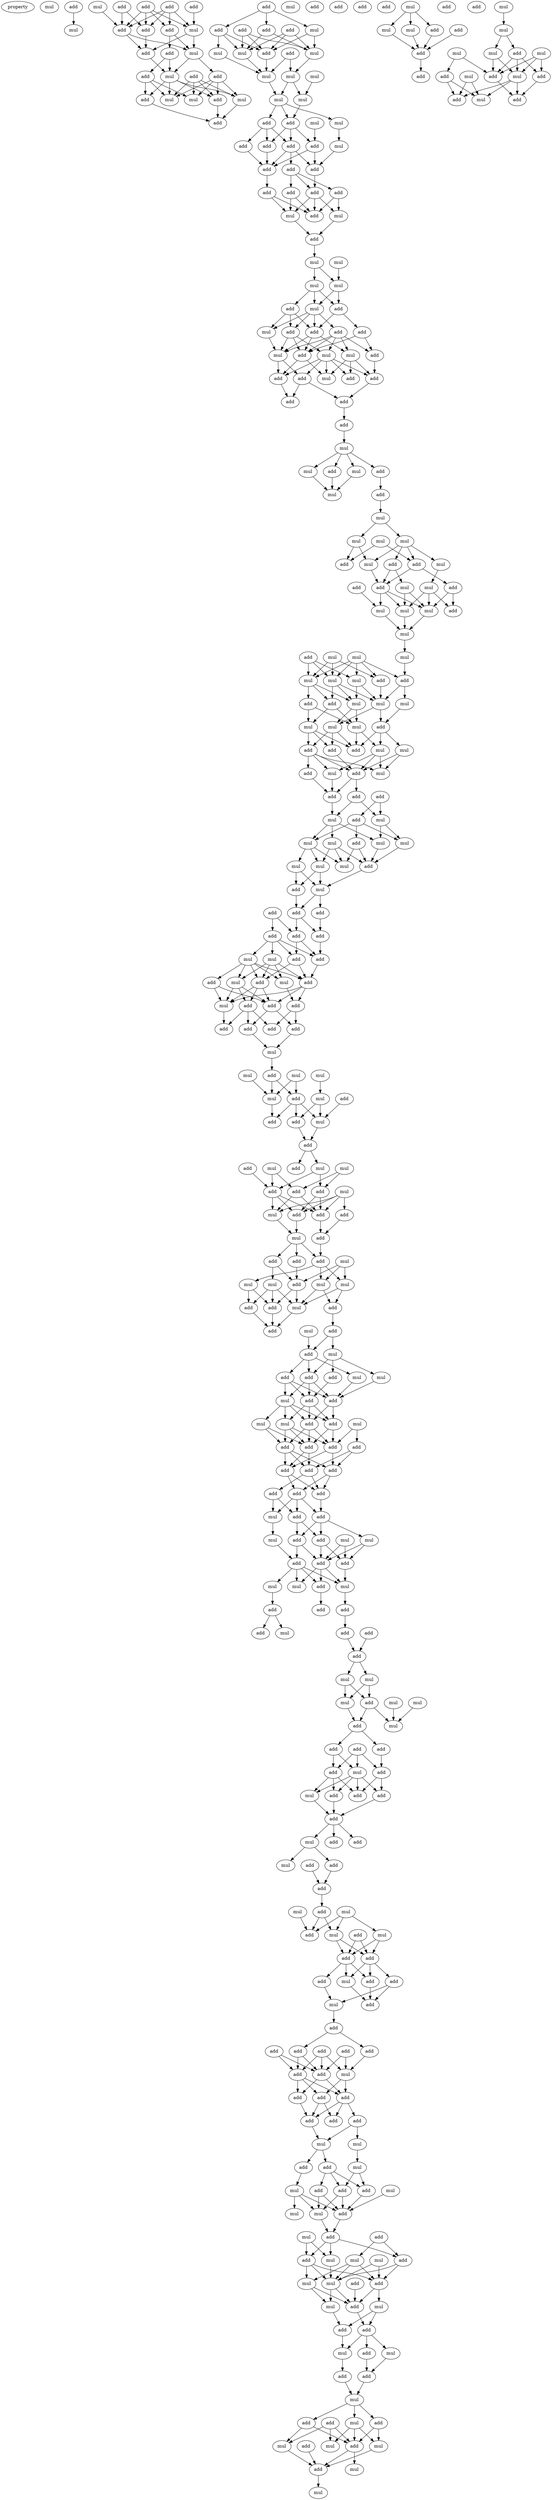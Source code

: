 digraph {
    node [fontcolor=black]
    property [mul=2,lf=1.5]
    0 [ label = mul ];
    1 [ label = add ];
    2 [ label = mul ];
    3 [ label = add ];
    4 [ label = add ];
    5 [ label = add ];
    6 [ label = mul ];
    7 [ label = add ];
    8 [ label = add ];
    9 [ label = add ];
    10 [ label = mul ];
    11 [ label = add ];
    12 [ label = mul ];
    13 [ label = add ];
    14 [ label = add ];
    15 [ label = add ];
    16 [ label = add ];
    17 [ label = mul ];
    18 [ label = add ];
    19 [ label = mul ];
    20 [ label = mul ];
    21 [ label = add ];
    22 [ label = add ];
    23 [ label = mul ];
    24 [ label = add ];
    25 [ label = add ];
    26 [ label = add ];
    27 [ label = add ];
    28 [ label = mul ];
    29 [ label = add ];
    30 [ label = add ];
    31 [ label = mul ];
    32 [ label = add ];
    33 [ label = add ];
    34 [ label = mul ];
    35 [ label = mul ];
    36 [ label = mul ];
    37 [ label = mul ];
    38 [ label = mul ];
    39 [ label = mul ];
    40 [ label = mul ];
    41 [ label = add ];
    42 [ label = mul ];
    43 [ label = add ];
    44 [ label = mul ];
    45 [ label = add ];
    46 [ label = add ];
    47 [ label = add ];
    48 [ label = add ];
    49 [ label = mul ];
    50 [ label = add ];
    51 [ label = add ];
    52 [ label = add ];
    53 [ label = add ];
    54 [ label = add ];
    55 [ label = add ];
    56 [ label = add ];
    57 [ label = mul ];
    58 [ label = mul ];
    59 [ label = mul ];
    60 [ label = add ];
    61 [ label = add ];
    62 [ label = mul ];
    63 [ label = mul ];
    64 [ label = mul ];
    65 [ label = mul ];
    66 [ label = add ];
    67 [ label = add ];
    68 [ label = mul ];
    69 [ label = add ];
    70 [ label = add ];
    71 [ label = mul ];
    72 [ label = add ];
    73 [ label = add ];
    74 [ label = mul ];
    75 [ label = mul ];
    76 [ label = mul ];
    77 [ label = add ];
    78 [ label = add ];
    79 [ label = add ];
    80 [ label = add ];
    81 [ label = add ];
    82 [ label = add ];
    83 [ label = mul ];
    84 [ label = add ];
    85 [ label = add ];
    86 [ label = add ];
    87 [ label = mul ];
    88 [ label = mul ];
    89 [ label = add ];
    90 [ label = mul ];
    91 [ label = add ];
    92 [ label = add ];
    93 [ label = mul ];
    94 [ label = mul ];
    95 [ label = mul ];
    96 [ label = mul ];
    97 [ label = mul ];
    98 [ label = add ];
    99 [ label = add ];
    100 [ label = mul ];
    101 [ label = mul ];
    102 [ label = add ];
    103 [ label = add ];
    104 [ label = add ];
    105 [ label = add ];
    106 [ label = mul ];
    107 [ label = mul ];
    108 [ label = mul ];
    109 [ label = mul ];
    110 [ label = add ];
    111 [ label = mul ];
    112 [ label = mul ];
    113 [ label = mul ];
    114 [ label = mul ];
    115 [ label = add ];
    116 [ label = mul ];
    117 [ label = mul ];
    118 [ label = add ];
    119 [ label = mul ];
    120 [ label = add ];
    121 [ label = mul ];
    122 [ label = mul ];
    123 [ label = mul ];
    124 [ label = add ];
    125 [ label = mul ];
    126 [ label = add ];
    127 [ label = mul ];
    128 [ label = mul ];
    129 [ label = mul ];
    130 [ label = add ];
    131 [ label = mul ];
    132 [ label = mul ];
    133 [ label = add ];
    134 [ label = add ];
    135 [ label = add ];
    136 [ label = mul ];
    137 [ label = mul ];
    138 [ label = add ];
    139 [ label = add ];
    140 [ label = add ];
    141 [ label = add ];
    142 [ label = add ];
    143 [ label = mul ];
    144 [ label = mul ];
    145 [ label = add ];
    146 [ label = mul ];
    147 [ label = mul ];
    148 [ label = add ];
    149 [ label = mul ];
    150 [ label = mul ];
    151 [ label = mul ];
    152 [ label = mul ];
    153 [ label = add ];
    154 [ label = mul ];
    155 [ label = mul ];
    156 [ label = add ];
    157 [ label = add ];
    158 [ label = add ];
    159 [ label = add ];
    160 [ label = add ];
    161 [ label = add ];
    162 [ label = add ];
    163 [ label = add ];
    164 [ label = mul ];
    165 [ label = mul ];
    166 [ label = add ];
    167 [ label = mul ];
    168 [ label = add ];
    169 [ label = mul ];
    170 [ label = add ];
    171 [ label = add ];
    172 [ label = mul ];
    173 [ label = add ];
    174 [ label = add ];
    175 [ label = add ];
    176 [ label = add ];
    177 [ label = add ];
    178 [ label = add ];
    179 [ label = add ];
    180 [ label = mul ];
    181 [ label = mul ];
    182 [ label = mul ];
    183 [ label = add ];
    184 [ label = mul ];
    185 [ label = mul ];
    186 [ label = add ];
    187 [ label = add ];
    188 [ label = mul ];
    189 [ label = add ];
    190 [ label = add ];
    191 [ label = mul ];
    192 [ label = add ];
    193 [ label = add ];
    194 [ label = mul ];
    195 [ label = mul ];
    196 [ label = mul ];
    197 [ label = add ];
    198 [ label = add ];
    199 [ label = add ];
    200 [ label = add ];
    201 [ label = mul ];
    202 [ label = add ];
    203 [ label = mul ];
    204 [ label = add ];
    205 [ label = add ];
    206 [ label = mul ];
    207 [ label = add ];
    208 [ label = add ];
    209 [ label = add ];
    210 [ label = mul ];
    211 [ label = add ];
    212 [ label = mul ];
    213 [ label = add ];
    214 [ label = mul ];
    215 [ label = mul ];
    216 [ label = mul ];
    217 [ label = add ];
    218 [ label = add ];
    219 [ label = add ];
    220 [ label = mul ];
    221 [ label = mul ];
    222 [ label = add ];
    223 [ label = add ];
    224 [ label = mul ];
    225 [ label = add ];
    226 [ label = add ];
    227 [ label = add ];
    228 [ label = add ];
    229 [ label = mul ];
    230 [ label = mul ];
    231 [ label = add ];
    232 [ label = add ];
    233 [ label = mul ];
    234 [ label = add ];
    235 [ label = mul ];
    236 [ label = mul ];
    237 [ label = add ];
    238 [ label = add ];
    239 [ label = mul ];
    240 [ label = add ];
    241 [ label = add ];
    242 [ label = add ];
    243 [ label = add ];
    244 [ label = add ];
    245 [ label = add ];
    246 [ label = add ];
    247 [ label = add ];
    248 [ label = add ];
    249 [ label = add ];
    250 [ label = mul ];
    251 [ label = add ];
    252 [ label = add ];
    253 [ label = mul ];
    254 [ label = add ];
    255 [ label = mul ];
    256 [ label = add ];
    257 [ label = mul ];
    258 [ label = add ];
    259 [ label = add ];
    260 [ label = add ];
    261 [ label = mul ];
    262 [ label = mul ];
    263 [ label = add ];
    264 [ label = mul ];
    265 [ label = add ];
    266 [ label = add ];
    267 [ label = add ];
    268 [ label = add ];
    269 [ label = add ];
    270 [ label = mul ];
    271 [ label = add ];
    272 [ label = add ];
    273 [ label = mul ];
    274 [ label = mul ];
    275 [ label = mul ];
    276 [ label = add ];
    277 [ label = mul ];
    278 [ label = mul ];
    279 [ label = add ];
    280 [ label = mul ];
    281 [ label = add ];
    282 [ label = add ];
    283 [ label = add ];
    284 [ label = mul ];
    285 [ label = add ];
    286 [ label = add ];
    287 [ label = mul ];
    288 [ label = add ];
    289 [ label = add ];
    290 [ label = add ];
    291 [ label = add ];
    292 [ label = mul ];
    293 [ label = add ];
    294 [ label = add ];
    295 [ label = add ];
    296 [ label = add ];
    297 [ label = mul ];
    298 [ label = add ];
    299 [ label = add ];
    300 [ label = mul ];
    301 [ label = mul ];
    302 [ label = mul ];
    303 [ label = add ];
    304 [ label = mul ];
    305 [ label = add ];
    306 [ label = add ];
    307 [ label = add ];
    308 [ label = add ];
    309 [ label = add ];
    310 [ label = mul ];
    311 [ label = add ];
    312 [ label = mul ];
    313 [ label = add ];
    314 [ label = add ];
    315 [ label = add ];
    316 [ label = add ];
    317 [ label = add ];
    318 [ label = add ];
    319 [ label = add ];
    320 [ label = add ];
    321 [ label = add ];
    322 [ label = mul ];
    323 [ label = add ];
    324 [ label = add ];
    325 [ label = add ];
    326 [ label = add ];
    327 [ label = add ];
    328 [ label = add ];
    329 [ label = mul ];
    330 [ label = mul ];
    331 [ label = mul ];
    332 [ label = add ];
    333 [ label = add ];
    334 [ label = add ];
    335 [ label = add ];
    336 [ label = mul ];
    337 [ label = mul ];
    338 [ label = add ];
    339 [ label = add ];
    340 [ label = mul ];
    341 [ label = mul ];
    342 [ label = mul ];
    343 [ label = add ];
    344 [ label = add ];
    345 [ label = add ];
    346 [ label = add ];
    347 [ label = mul ];
    348 [ label = mul ];
    349 [ label = mul ];
    350 [ label = add ];
    351 [ label = add ];
    352 [ label = mul ];
    353 [ label = mul ];
    354 [ label = mul ];
    355 [ label = add ];
    356 [ label = mul ];
    357 [ label = add ];
    358 [ label = add ];
    359 [ label = add ];
    360 [ label = mul ];
    361 [ label = add ];
    362 [ label = mul ];
    363 [ label = add ];
    364 [ label = add ];
    365 [ label = add ];
    366 [ label = mul ];
    367 [ label = mul ];
    368 [ label = add ];
    369 [ label = add ];
    370 [ label = add ];
    371 [ label = add ];
    372 [ label = mul ];
    373 [ label = add ];
    374 [ label = mul ];
    375 [ label = add ];
    376 [ label = mul ];
    377 [ label = mul ];
    378 [ label = add ];
    379 [ label = mul ];
    380 [ label = mul ];
    381 [ label = add ];
    382 [ label = mul ];
    383 [ label = mul ];
    384 [ label = add ];
    385 [ label = add ];
    386 [ label = add ];
    387 [ label = add ];
    388 [ label = add ];
    389 [ label = mul ];
    390 [ label = mul ];
    391 [ label = mul ];
    392 [ label = mul ];
    393 [ label = add ];
    394 [ label = mul ];
    395 [ label = mul ];
    396 [ label = mul ];
    397 [ label = add ];
    398 [ label = add ];
    399 [ label = add ];
    400 [ label = mul ];
    401 [ label = add ];
    402 [ label = add ];
    1 -> 2 [ name = 0 ];
    3 -> 8 [ name = 1 ];
    3 -> 9 [ name = 2 ];
    3 -> 10 [ name = 3 ];
    3 -> 11 [ name = 4 ];
    4 -> 10 [ name = 5 ];
    5 -> 8 [ name = 6 ];
    5 -> 9 [ name = 7 ];
    5 -> 10 [ name = 8 ];
    5 -> 11 [ name = 9 ];
    6 -> 9 [ name = 10 ];
    7 -> 9 [ name = 11 ];
    7 -> 11 [ name = 12 ];
    8 -> 12 [ name = 13 ];
    8 -> 13 [ name = 14 ];
    9 -> 12 [ name = 15 ];
    9 -> 14 [ name = 16 ];
    10 -> 12 [ name = 17 ];
    10 -> 14 [ name = 18 ];
    11 -> 14 [ name = 19 ];
    12 -> 16 [ name = 20 ];
    12 -> 17 [ name = 21 ];
    13 -> 15 [ name = 22 ];
    13 -> 17 [ name = 23 ];
    14 -> 17 [ name = 24 ];
    15 -> 19 [ name = 25 ];
    15 -> 22 [ name = 26 ];
    15 -> 23 [ name = 27 ];
    16 -> 19 [ name = 28 ];
    16 -> 20 [ name = 29 ];
    16 -> 21 [ name = 30 ];
    16 -> 23 [ name = 31 ];
    17 -> 19 [ name = 32 ];
    17 -> 20 [ name = 33 ];
    17 -> 21 [ name = 34 ];
    17 -> 22 [ name = 35 ];
    18 -> 19 [ name = 36 ];
    18 -> 20 [ name = 37 ];
    18 -> 21 [ name = 38 ];
    18 -> 23 [ name = 39 ];
    20 -> 24 [ name = 40 ];
    21 -> 24 [ name = 41 ];
    22 -> 24 [ name = 42 ];
    25 -> 28 [ name = 43 ];
    25 -> 29 [ name = 44 ];
    25 -> 30 [ name = 45 ];
    26 -> 31 [ name = 46 ];
    26 -> 32 [ name = 47 ];
    26 -> 34 [ name = 48 ];
    27 -> 31 [ name = 49 ];
    27 -> 32 [ name = 50 ];
    27 -> 34 [ name = 51 ];
    28 -> 31 [ name = 52 ];
    28 -> 32 [ name = 53 ];
    29 -> 31 [ name = 54 ];
    29 -> 34 [ name = 55 ];
    30 -> 32 [ name = 56 ];
    30 -> 34 [ name = 57 ];
    30 -> 35 [ name = 58 ];
    31 -> 36 [ name = 59 ];
    32 -> 37 [ name = 60 ];
    33 -> 36 [ name = 61 ];
    33 -> 37 [ name = 62 ];
    34 -> 37 [ name = 63 ];
    35 -> 37 [ name = 64 ];
    36 -> 39 [ name = 65 ];
    36 -> 40 [ name = 66 ];
    37 -> 39 [ name = 67 ];
    38 -> 40 [ name = 68 ];
    39 -> 41 [ name = 69 ];
    39 -> 43 [ name = 70 ];
    39 -> 44 [ name = 71 ];
    40 -> 43 [ name = 72 ];
    41 -> 45 [ name = 73 ];
    41 -> 46 [ name = 74 ];
    41 -> 47 [ name = 75 ];
    42 -> 48 [ name = 76 ];
    43 -> 46 [ name = 77 ];
    43 -> 47 [ name = 78 ];
    43 -> 48 [ name = 79 ];
    44 -> 49 [ name = 80 ];
    45 -> 52 [ name = 81 ];
    46 -> 50 [ name = 82 ];
    46 -> 51 [ name = 83 ];
    46 -> 52 [ name = 84 ];
    47 -> 52 [ name = 85 ];
    48 -> 50 [ name = 86 ];
    48 -> 52 [ name = 87 ];
    49 -> 50 [ name = 88 ];
    50 -> 53 [ name = 89 ];
    51 -> 53 [ name = 90 ];
    51 -> 54 [ name = 91 ];
    51 -> 56 [ name = 92 ];
    52 -> 55 [ name = 93 ];
    53 -> 57 [ name = 94 ];
    53 -> 59 [ name = 95 ];
    53 -> 60 [ name = 96 ];
    54 -> 59 [ name = 97 ];
    54 -> 60 [ name = 98 ];
    55 -> 59 [ name = 99 ];
    55 -> 60 [ name = 100 ];
    56 -> 57 [ name = 101 ];
    56 -> 60 [ name = 102 ];
    57 -> 61 [ name = 103 ];
    59 -> 61 [ name = 104 ];
    61 -> 62 [ name = 105 ];
    62 -> 64 [ name = 106 ];
    62 -> 65 [ name = 107 ];
    63 -> 65 [ name = 108 ];
    64 -> 66 [ name = 109 ];
    64 -> 67 [ name = 110 ];
    64 -> 68 [ name = 111 ];
    65 -> 66 [ name = 112 ];
    65 -> 68 [ name = 113 ];
    66 -> 70 [ name = 114 ];
    66 -> 72 [ name = 115 ];
    67 -> 69 [ name = 116 ];
    67 -> 70 [ name = 117 ];
    67 -> 71 [ name = 118 ];
    68 -> 69 [ name = 119 ];
    68 -> 70 [ name = 120 ];
    68 -> 71 [ name = 121 ];
    68 -> 73 [ name = 122 ];
    69 -> 74 [ name = 123 ];
    69 -> 75 [ name = 124 ];
    69 -> 77 [ name = 125 ];
    70 -> 74 [ name = 126 ];
    70 -> 76 [ name = 127 ];
    70 -> 77 [ name = 128 ];
    71 -> 74 [ name = 129 ];
    72 -> 77 [ name = 130 ];
    72 -> 78 [ name = 131 ];
    73 -> 74 [ name = 132 ];
    73 -> 75 [ name = 133 ];
    73 -> 76 [ name = 134 ];
    73 -> 77 [ name = 135 ];
    73 -> 78 [ name = 136 ];
    74 -> 80 [ name = 137 ];
    74 -> 82 [ name = 138 ];
    75 -> 79 [ name = 139 ];
    75 -> 80 [ name = 140 ];
    75 -> 81 [ name = 141 ];
    75 -> 82 [ name = 142 ];
    75 -> 83 [ name = 143 ];
    76 -> 79 [ name = 144 ];
    76 -> 81 [ name = 145 ];
    76 -> 83 [ name = 146 ];
    77 -> 82 [ name = 147 ];
    77 -> 83 [ name = 148 ];
    78 -> 79 [ name = 149 ];
    79 -> 85 [ name = 150 ];
    80 -> 84 [ name = 151 ];
    80 -> 85 [ name = 152 ];
    82 -> 84 [ name = 153 ];
    85 -> 86 [ name = 154 ];
    86 -> 87 [ name = 155 ];
    87 -> 88 [ name = 156 ];
    87 -> 89 [ name = 157 ];
    87 -> 90 [ name = 158 ];
    87 -> 91 [ name = 159 ];
    88 -> 93 [ name = 160 ];
    89 -> 92 [ name = 161 ];
    90 -> 93 [ name = 162 ];
    91 -> 93 [ name = 163 ];
    92 -> 94 [ name = 164 ];
    94 -> 96 [ name = 165 ];
    94 -> 97 [ name = 166 ];
    95 -> 98 [ name = 167 ];
    95 -> 99 [ name = 168 ];
    96 -> 99 [ name = 169 ];
    96 -> 100 [ name = 170 ];
    97 -> 98 [ name = 171 ];
    97 -> 100 [ name = 172 ];
    97 -> 101 [ name = 173 ];
    97 -> 102 [ name = 174 ];
    98 -> 103 [ name = 175 ];
    98 -> 105 [ name = 176 ];
    100 -> 105 [ name = 177 ];
    101 -> 107 [ name = 178 ];
    102 -> 105 [ name = 179 ];
    102 -> 106 [ name = 180 ];
    103 -> 109 [ name = 181 ];
    103 -> 110 [ name = 182 ];
    104 -> 111 [ name = 183 ];
    105 -> 108 [ name = 184 ];
    105 -> 109 [ name = 185 ];
    105 -> 111 [ name = 186 ];
    106 -> 108 [ name = 187 ];
    106 -> 109 [ name = 188 ];
    107 -> 108 [ name = 189 ];
    107 -> 109 [ name = 190 ];
    107 -> 110 [ name = 191 ];
    108 -> 112 [ name = 192 ];
    109 -> 112 [ name = 193 ];
    111 -> 112 [ name = 194 ];
    112 -> 113 [ name = 195 ];
    113 -> 120 [ name = 196 ];
    114 -> 117 [ name = 197 ];
    114 -> 118 [ name = 198 ];
    114 -> 119 [ name = 199 ];
    114 -> 120 [ name = 200 ];
    114 -> 121 [ name = 201 ];
    115 -> 117 [ name = 202 ];
    115 -> 119 [ name = 203 ];
    115 -> 121 [ name = 204 ];
    116 -> 117 [ name = 205 ];
    116 -> 118 [ name = 206 ];
    116 -> 119 [ name = 207 ];
    117 -> 123 [ name = 208 ];
    117 -> 124 [ name = 209 ];
    117 -> 126 [ name = 210 ];
    118 -> 122 [ name = 211 ];
    119 -> 122 [ name = 212 ];
    119 -> 123 [ name = 213 ];
    119 -> 124 [ name = 214 ];
    120 -> 122 [ name = 215 ];
    120 -> 125 [ name = 216 ];
    121 -> 122 [ name = 217 ];
    121 -> 123 [ name = 218 ];
    122 -> 129 [ name = 219 ];
    122 -> 130 [ name = 220 ];
    123 -> 128 [ name = 221 ];
    123 -> 129 [ name = 222 ];
    124 -> 127 [ name = 223 ];
    124 -> 128 [ name = 224 ];
    125 -> 130 [ name = 225 ];
    126 -> 127 [ name = 226 ];
    126 -> 128 [ name = 227 ];
    127 -> 133 [ name = 228 ];
    127 -> 134 [ name = 229 ];
    127 -> 135 [ name = 230 ];
    128 -> 131 [ name = 231 ];
    128 -> 133 [ name = 232 ];
    129 -> 133 [ name = 233 ];
    129 -> 134 [ name = 234 ];
    129 -> 135 [ name = 235 ];
    130 -> 131 [ name = 236 ];
    130 -> 132 [ name = 237 ];
    130 -> 133 [ name = 238 ];
    131 -> 136 [ name = 239 ];
    131 -> 137 [ name = 240 ];
    131 -> 138 [ name = 241 ];
    132 -> 136 [ name = 242 ];
    132 -> 138 [ name = 243 ];
    134 -> 138 [ name = 244 ];
    135 -> 136 [ name = 245 ];
    135 -> 137 [ name = 246 ];
    135 -> 138 [ name = 247 ];
    135 -> 139 [ name = 248 ];
    137 -> 141 [ name = 249 ];
    138 -> 141 [ name = 250 ];
    138 -> 142 [ name = 251 ];
    139 -> 141 [ name = 252 ];
    140 -> 144 [ name = 253 ];
    140 -> 145 [ name = 254 ];
    141 -> 143 [ name = 255 ];
    142 -> 143 [ name = 256 ];
    142 -> 144 [ name = 257 ];
    143 -> 147 [ name = 258 ];
    143 -> 149 [ name = 259 ];
    143 -> 150 [ name = 260 ];
    144 -> 146 [ name = 261 ];
    144 -> 149 [ name = 262 ];
    145 -> 146 [ name = 263 ];
    145 -> 148 [ name = 264 ];
    145 -> 150 [ name = 265 ];
    146 -> 153 [ name = 266 ];
    147 -> 152 [ name = 267 ];
    147 -> 153 [ name = 268 ];
    147 -> 154 [ name = 269 ];
    148 -> 152 [ name = 270 ];
    148 -> 153 [ name = 271 ];
    149 -> 153 [ name = 272 ];
    150 -> 151 [ name = 273 ];
    150 -> 152 [ name = 274 ];
    150 -> 154 [ name = 275 ];
    151 -> 155 [ name = 276 ];
    151 -> 156 [ name = 277 ];
    153 -> 155 [ name = 278 ];
    154 -> 155 [ name = 279 ];
    154 -> 156 [ name = 280 ];
    155 -> 157 [ name = 281 ];
    155 -> 159 [ name = 282 ];
    156 -> 157 [ name = 283 ];
    157 -> 160 [ name = 284 ];
    157 -> 162 [ name = 285 ];
    158 -> 160 [ name = 286 ];
    158 -> 161 [ name = 287 ];
    159 -> 162 [ name = 288 ];
    160 -> 163 [ name = 289 ];
    160 -> 166 [ name = 290 ];
    161 -> 163 [ name = 291 ];
    161 -> 164 [ name = 292 ];
    161 -> 165 [ name = 293 ];
    161 -> 166 [ name = 294 ];
    162 -> 163 [ name = 295 ];
    163 -> 170 [ name = 296 ];
    164 -> 167 [ name = 297 ];
    164 -> 168 [ name = 298 ];
    164 -> 169 [ name = 299 ];
    164 -> 170 [ name = 300 ];
    165 -> 167 [ name = 301 ];
    165 -> 168 [ name = 302 ];
    165 -> 169 [ name = 303 ];
    165 -> 170 [ name = 304 ];
    165 -> 171 [ name = 305 ];
    166 -> 168 [ name = 306 ];
    166 -> 170 [ name = 307 ];
    167 -> 172 [ name = 308 ];
    167 -> 174 [ name = 309 ];
    167 -> 175 [ name = 310 ];
    168 -> 172 [ name = 311 ];
    168 -> 174 [ name = 312 ];
    168 -> 175 [ name = 313 ];
    169 -> 173 [ name = 314 ];
    170 -> 172 [ name = 315 ];
    170 -> 173 [ name = 316 ];
    170 -> 175 [ name = 317 ];
    171 -> 172 [ name = 318 ];
    171 -> 175 [ name = 319 ];
    172 -> 176 [ name = 320 ];
    173 -> 177 [ name = 321 ];
    173 -> 179 [ name = 322 ];
    174 -> 176 [ name = 323 ];
    174 -> 177 [ name = 324 ];
    174 -> 178 [ name = 325 ];
    175 -> 178 [ name = 326 ];
    175 -> 179 [ name = 327 ];
    178 -> 180 [ name = 328 ];
    179 -> 180 [ name = 329 ];
    180 -> 183 [ name = 330 ];
    181 -> 188 [ name = 331 ];
    182 -> 185 [ name = 332 ];
    182 -> 186 [ name = 333 ];
    183 -> 185 [ name = 334 ];
    183 -> 186 [ name = 335 ];
    184 -> 185 [ name = 336 ];
    185 -> 190 [ name = 337 ];
    186 -> 189 [ name = 338 ];
    186 -> 190 [ name = 339 ];
    186 -> 191 [ name = 340 ];
    187 -> 191 [ name = 341 ];
    188 -> 189 [ name = 342 ];
    188 -> 191 [ name = 343 ];
    189 -> 192 [ name = 344 ];
    191 -> 192 [ name = 345 ];
    192 -> 193 [ name = 346 ];
    192 -> 195 [ name = 347 ];
    194 -> 199 [ name = 348 ];
    194 -> 200 [ name = 349 ];
    195 -> 198 [ name = 350 ];
    195 -> 200 [ name = 351 ];
    196 -> 198 [ name = 352 ];
    196 -> 199 [ name = 353 ];
    197 -> 198 [ name = 354 ];
    198 -> 202 [ name = 355 ];
    198 -> 203 [ name = 356 ];
    198 -> 205 [ name = 357 ];
    199 -> 203 [ name = 358 ];
    199 -> 205 [ name = 359 ];
    200 -> 202 [ name = 360 ];
    200 -> 205 [ name = 361 ];
    201 -> 202 [ name = 362 ];
    201 -> 203 [ name = 363 ];
    201 -> 204 [ name = 364 ];
    201 -> 205 [ name = 365 ];
    202 -> 206 [ name = 366 ];
    203 -> 206 [ name = 367 ];
    204 -> 207 [ name = 368 ];
    205 -> 207 [ name = 369 ];
    206 -> 208 [ name = 370 ];
    206 -> 209 [ name = 371 ];
    206 -> 211 [ name = 372 ];
    207 -> 209 [ name = 373 ];
    208 -> 212 [ name = 374 ];
    208 -> 213 [ name = 375 ];
    209 -> 214 [ name = 376 ];
    209 -> 215 [ name = 377 ];
    209 -> 216 [ name = 378 ];
    210 -> 213 [ name = 379 ];
    210 -> 214 [ name = 380 ];
    210 -> 216 [ name = 381 ];
    211 -> 213 [ name = 382 ];
    212 -> 218 [ name = 383 ];
    212 -> 219 [ name = 384 ];
    212 -> 220 [ name = 385 ];
    213 -> 219 [ name = 386 ];
    213 -> 220 [ name = 387 ];
    214 -> 217 [ name = 388 ];
    214 -> 220 [ name = 389 ];
    215 -> 218 [ name = 390 ];
    215 -> 219 [ name = 391 ];
    216 -> 217 [ name = 392 ];
    216 -> 220 [ name = 393 ];
    217 -> 223 [ name = 394 ];
    218 -> 222 [ name = 395 ];
    219 -> 222 [ name = 396 ];
    220 -> 222 [ name = 397 ];
    221 -> 225 [ name = 398 ];
    223 -> 224 [ name = 399 ];
    223 -> 225 [ name = 400 ];
    224 -> 228 [ name = 401 ];
    224 -> 230 [ name = 402 ];
    224 -> 231 [ name = 403 ];
    225 -> 227 [ name = 404 ];
    225 -> 229 [ name = 405 ];
    225 -> 231 [ name = 406 ];
    227 -> 232 [ name = 407 ];
    227 -> 233 [ name = 408 ];
    227 -> 234 [ name = 409 ];
    228 -> 232 [ name = 410 ];
    229 -> 234 [ name = 411 ];
    230 -> 234 [ name = 412 ];
    231 -> 232 [ name = 413 ];
    231 -> 233 [ name = 414 ];
    231 -> 234 [ name = 415 ];
    232 -> 236 [ name = 416 ];
    232 -> 237 [ name = 417 ];
    232 -> 238 [ name = 418 ];
    233 -> 236 [ name = 419 ];
    233 -> 237 [ name = 420 ];
    233 -> 238 [ name = 421 ];
    233 -> 239 [ name = 422 ];
    234 -> 237 [ name = 423 ];
    234 -> 238 [ name = 424 ];
    235 -> 241 [ name = 425 ];
    235 -> 242 [ name = 426 ];
    236 -> 240 [ name = 427 ];
    236 -> 241 [ name = 428 ];
    236 -> 243 [ name = 429 ];
    237 -> 240 [ name = 430 ];
    237 -> 241 [ name = 431 ];
    237 -> 243 [ name = 432 ];
    238 -> 241 [ name = 433 ];
    238 -> 243 [ name = 434 ];
    239 -> 240 [ name = 435 ];
    239 -> 243 [ name = 436 ];
    240 -> 244 [ name = 437 ];
    240 -> 245 [ name = 438 ];
    240 -> 246 [ name = 439 ];
    241 -> 244 [ name = 440 ];
    241 -> 246 [ name = 441 ];
    242 -> 245 [ name = 442 ];
    242 -> 246 [ name = 443 ];
    243 -> 244 [ name = 444 ];
    243 -> 245 [ name = 445 ];
    244 -> 248 [ name = 446 ];
    244 -> 249 [ name = 447 ];
    245 -> 247 [ name = 448 ];
    245 -> 249 [ name = 449 ];
    246 -> 248 [ name = 450 ];
    246 -> 249 [ name = 451 ];
    247 -> 250 [ name = 452 ];
    247 -> 252 [ name = 453 ];
    248 -> 250 [ name = 454 ];
    248 -> 251 [ name = 455 ];
    248 -> 252 [ name = 456 ];
    249 -> 251 [ name = 457 ];
    250 -> 257 [ name = 458 ];
    251 -> 253 [ name = 459 ];
    251 -> 254 [ name = 460 ];
    251 -> 256 [ name = 461 ];
    252 -> 254 [ name = 462 ];
    252 -> 256 [ name = 463 ];
    253 -> 258 [ name = 464 ];
    253 -> 259 [ name = 465 ];
    254 -> 258 [ name = 466 ];
    254 -> 259 [ name = 467 ];
    255 -> 258 [ name = 468 ];
    255 -> 259 [ name = 469 ];
    256 -> 258 [ name = 470 ];
    256 -> 260 [ name = 471 ];
    257 -> 260 [ name = 472 ];
    258 -> 262 [ name = 473 ];
    258 -> 263 [ name = 474 ];
    258 -> 264 [ name = 475 ];
    259 -> 264 [ name = 476 ];
    260 -> 261 [ name = 477 ];
    260 -> 262 [ name = 478 ];
    260 -> 263 [ name = 479 ];
    260 -> 264 [ name = 480 ];
    261 -> 267 [ name = 481 ];
    263 -> 265 [ name = 482 ];
    264 -> 266 [ name = 483 ];
    266 -> 271 [ name = 484 ];
    267 -> 269 [ name = 485 ];
    267 -> 270 [ name = 486 ];
    268 -> 272 [ name = 487 ];
    271 -> 272 [ name = 488 ];
    272 -> 273 [ name = 489 ];
    272 -> 274 [ name = 490 ];
    273 -> 276 [ name = 491 ];
    273 -> 278 [ name = 492 ];
    274 -> 276 [ name = 493 ];
    274 -> 278 [ name = 494 ];
    275 -> 280 [ name = 495 ];
    276 -> 279 [ name = 496 ];
    276 -> 280 [ name = 497 ];
    277 -> 280 [ name = 498 ];
    278 -> 279 [ name = 499 ];
    279 -> 282 [ name = 500 ];
    279 -> 283 [ name = 501 ];
    281 -> 284 [ name = 502 ];
    281 -> 285 [ name = 503 ];
    281 -> 286 [ name = 504 ];
    282 -> 284 [ name = 505 ];
    282 -> 285 [ name = 506 ];
    283 -> 286 [ name = 507 ];
    284 -> 287 [ name = 508 ];
    284 -> 288 [ name = 509 ];
    284 -> 289 [ name = 510 ];
    284 -> 290 [ name = 511 ];
    285 -> 287 [ name = 512 ];
    285 -> 288 [ name = 513 ];
    285 -> 289 [ name = 514 ];
    286 -> 288 [ name = 515 ];
    286 -> 290 [ name = 516 ];
    287 -> 291 [ name = 517 ];
    289 -> 291 [ name = 518 ];
    290 -> 291 [ name = 519 ];
    291 -> 292 [ name = 520 ];
    291 -> 293 [ name = 521 ];
    291 -> 294 [ name = 522 ];
    292 -> 296 [ name = 523 ];
    292 -> 297 [ name = 524 ];
    295 -> 298 [ name = 525 ];
    296 -> 298 [ name = 526 ];
    298 -> 299 [ name = 527 ];
    299 -> 304 [ name = 528 ];
    299 -> 305 [ name = 529 ];
    300 -> 302 [ name = 530 ];
    300 -> 304 [ name = 531 ];
    300 -> 305 [ name = 532 ];
    301 -> 305 [ name = 533 ];
    302 -> 306 [ name = 534 ];
    302 -> 307 [ name = 535 ];
    303 -> 306 [ name = 536 ];
    303 -> 307 [ name = 537 ];
    304 -> 306 [ name = 538 ];
    304 -> 307 [ name = 539 ];
    306 -> 308 [ name = 540 ];
    306 -> 310 [ name = 541 ];
    306 -> 311 [ name = 542 ];
    307 -> 308 [ name = 543 ];
    307 -> 309 [ name = 544 ];
    307 -> 310 [ name = 545 ];
    308 -> 313 [ name = 546 ];
    309 -> 312 [ name = 547 ];
    309 -> 313 [ name = 548 ];
    310 -> 313 [ name = 549 ];
    311 -> 312 [ name = 550 ];
    312 -> 314 [ name = 551 ];
    314 -> 316 [ name = 552 ];
    314 -> 318 [ name = 553 ];
    315 -> 321 [ name = 554 ];
    315 -> 322 [ name = 555 ];
    316 -> 320 [ name = 556 ];
    316 -> 321 [ name = 557 ];
    317 -> 320 [ name = 558 ];
    317 -> 321 [ name = 559 ];
    318 -> 322 [ name = 560 ];
    319 -> 320 [ name = 561 ];
    319 -> 321 [ name = 562 ];
    319 -> 322 [ name = 563 ];
    320 -> 323 [ name = 564 ];
    320 -> 324 [ name = 565 ];
    320 -> 325 [ name = 566 ];
    321 -> 323 [ name = 567 ];
    321 -> 325 [ name = 568 ];
    322 -> 324 [ name = 569 ];
    322 -> 325 [ name = 570 ];
    323 -> 328 [ name = 571 ];
    324 -> 327 [ name = 572 ];
    324 -> 328 [ name = 573 ];
    325 -> 326 [ name = 574 ];
    325 -> 327 [ name = 575 ];
    325 -> 328 [ name = 576 ];
    326 -> 329 [ name = 577 ];
    326 -> 330 [ name = 578 ];
    328 -> 329 [ name = 579 ];
    329 -> 332 [ name = 580 ];
    329 -> 333 [ name = 581 ];
    330 -> 331 [ name = 582 ];
    331 -> 334 [ name = 583 ];
    331 -> 335 [ name = 584 ];
    332 -> 336 [ name = 585 ];
    333 -> 334 [ name = 586 ];
    333 -> 335 [ name = 587 ];
    333 -> 338 [ name = 588 ];
    334 -> 339 [ name = 589 ];
    334 -> 340 [ name = 590 ];
    335 -> 339 [ name = 591 ];
    336 -> 339 [ name = 592 ];
    336 -> 340 [ name = 593 ];
    336 -> 341 [ name = 594 ];
    337 -> 339 [ name = 595 ];
    338 -> 339 [ name = 596 ];
    338 -> 340 [ name = 597 ];
    339 -> 343 [ name = 598 ];
    340 -> 343 [ name = 599 ];
    342 -> 345 [ name = 600 ];
    342 -> 347 [ name = 601 ];
    343 -> 345 [ name = 602 ];
    343 -> 346 [ name = 603 ];
    343 -> 347 [ name = 604 ];
    344 -> 346 [ name = 605 ];
    344 -> 348 [ name = 606 ];
    345 -> 351 [ name = 607 ];
    345 -> 352 [ name = 608 ];
    345 -> 353 [ name = 609 ];
    346 -> 351 [ name = 610 ];
    346 -> 352 [ name = 611 ];
    347 -> 352 [ name = 612 ];
    348 -> 351 [ name = 613 ];
    348 -> 352 [ name = 614 ];
    348 -> 353 [ name = 615 ];
    349 -> 351 [ name = 616 ];
    349 -> 352 [ name = 617 ];
    350 -> 355 [ name = 618 ];
    351 -> 354 [ name = 619 ];
    351 -> 355 [ name = 620 ];
    352 -> 355 [ name = 621 ];
    352 -> 356 [ name = 622 ];
    353 -> 355 [ name = 623 ];
    353 -> 356 [ name = 624 ];
    354 -> 357 [ name = 625 ];
    354 -> 358 [ name = 626 ];
    355 -> 357 [ name = 627 ];
    356 -> 358 [ name = 628 ];
    357 -> 359 [ name = 629 ];
    357 -> 360 [ name = 630 ];
    357 -> 362 [ name = 631 ];
    358 -> 362 [ name = 632 ];
    359 -> 364 [ name = 633 ];
    360 -> 364 [ name = 634 ];
    362 -> 365 [ name = 635 ];
    364 -> 366 [ name = 636 ];
    365 -> 366 [ name = 637 ];
    366 -> 367 [ name = 638 ];
    366 -> 369 [ name = 639 ];
    366 -> 371 [ name = 640 ];
    367 -> 374 [ name = 641 ];
    367 -> 375 [ name = 642 ];
    367 -> 376 [ name = 643 ];
    369 -> 374 [ name = 644 ];
    369 -> 375 [ name = 645 ];
    370 -> 372 [ name = 646 ];
    370 -> 375 [ name = 647 ];
    370 -> 376 [ name = 648 ];
    371 -> 372 [ name = 649 ];
    371 -> 375 [ name = 650 ];
    372 -> 378 [ name = 651 ];
    373 -> 378 [ name = 652 ];
    374 -> 378 [ name = 653 ];
    375 -> 377 [ name = 654 ];
    375 -> 378 [ name = 655 ];
    378 -> 379 [ name = 656 ];
    380 -> 382 [ name = 657 ];
    380 -> 383 [ name = 658 ];
    380 -> 385 [ name = 659 ];
    381 -> 386 [ name = 660 ];
    382 -> 386 [ name = 661 ];
    383 -> 386 [ name = 662 ];
    385 -> 386 [ name = 663 ];
    386 -> 388 [ name = 664 ];
    389 -> 390 [ name = 665 ];
    390 -> 393 [ name = 666 ];
    390 -> 394 [ name = 667 ];
    391 -> 395 [ name = 668 ];
    391 -> 397 [ name = 669 ];
    391 -> 399 [ name = 670 ];
    392 -> 398 [ name = 671 ];
    392 -> 399 [ name = 672 ];
    393 -> 395 [ name = 673 ];
    393 -> 397 [ name = 674 ];
    393 -> 399 [ name = 675 ];
    394 -> 395 [ name = 676 ];
    394 -> 399 [ name = 677 ];
    395 -> 400 [ name = 678 ];
    395 -> 401 [ name = 679 ];
    395 -> 402 [ name = 680 ];
    396 -> 400 [ name = 681 ];
    396 -> 401 [ name = 682 ];
    397 -> 402 [ name = 683 ];
    398 -> 400 [ name = 684 ];
    398 -> 401 [ name = 685 ];
    399 -> 402 [ name = 686 ];
}
